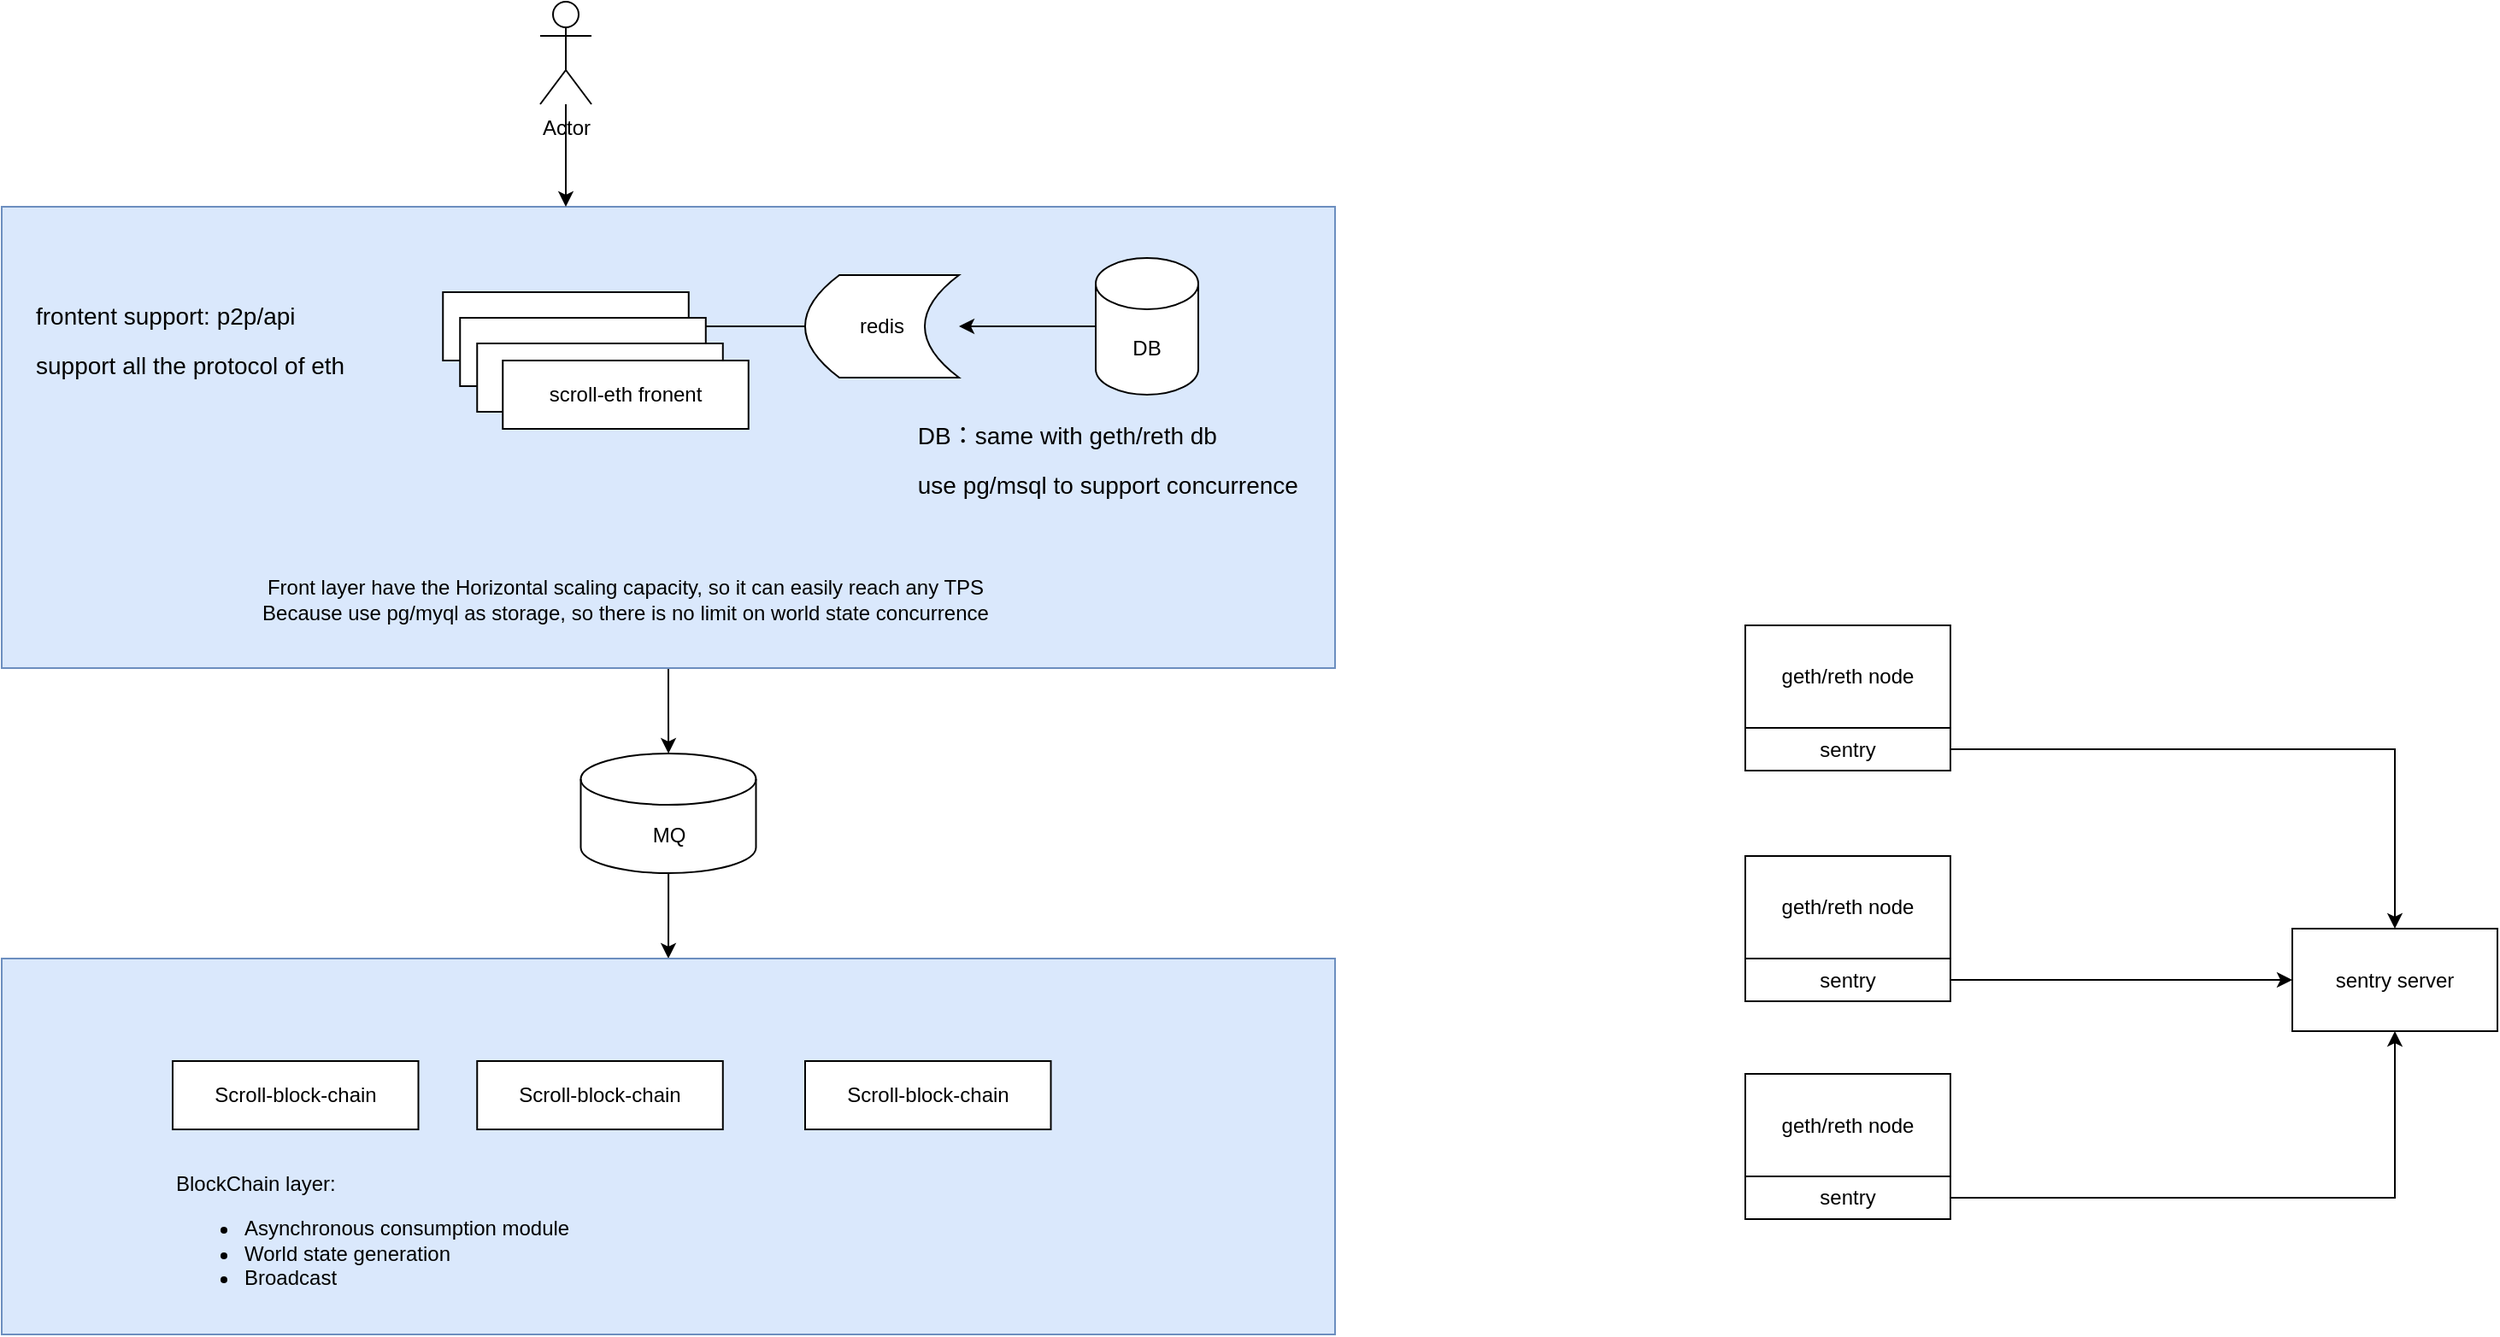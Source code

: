 <mxfile version="26.2.12">
  <diagram name="Page-1" id="jrc66KedYIz5Gp7OFV4F">
    <mxGraphModel dx="1428" dy="790" grid="1" gridSize="10" guides="1" tooltips="1" connect="1" arrows="1" fold="1" page="1" pageScale="1" pageWidth="827" pageHeight="1169" math="0" shadow="0">
      <root>
        <mxCell id="0" />
        <mxCell id="1" parent="0" />
        <mxCell id="CKIJ8i795fiiPhjMI_jK-25" style="edgeStyle=orthogonalEdgeStyle;rounded=0;orthogonalLoop=1;jettySize=auto;html=1;" parent="1" source="CKIJ8i795fiiPhjMI_jK-16" target="CKIJ8i795fiiPhjMI_jK-24" edge="1">
          <mxGeometry relative="1" as="geometry" />
        </mxCell>
        <mxCell id="CKIJ8i795fiiPhjMI_jK-16" value="" style="rounded=0;whiteSpace=wrap;html=1;fillColor=#dae8fc;strokeColor=#6c8ebf;" parent="1" vertex="1">
          <mxGeometry x="40" y="340" width="780" height="270" as="geometry" />
        </mxCell>
        <mxCell id="CKIJ8i795fiiPhjMI_jK-1" value="scroll-eth fronent" style="rounded=0;whiteSpace=wrap;html=1;" parent="1" vertex="1">
          <mxGeometry x="298.13" y="390" width="143.75" height="40" as="geometry" />
        </mxCell>
        <mxCell id="CKIJ8i795fiiPhjMI_jK-3" style="edgeStyle=orthogonalEdgeStyle;rounded=0;orthogonalLoop=1;jettySize=auto;html=1;" parent="1" source="CKIJ8i795fiiPhjMI_jK-2" edge="1">
          <mxGeometry relative="1" as="geometry">
            <mxPoint x="370" y="340" as="targetPoint" />
          </mxGeometry>
        </mxCell>
        <mxCell id="CKIJ8i795fiiPhjMI_jK-2" value="Actor" style="shape=umlActor;verticalLabelPosition=bottom;verticalAlign=top;html=1;outlineConnect=0;" parent="1" vertex="1">
          <mxGeometry x="355.01" y="220" width="30" height="60" as="geometry" />
        </mxCell>
        <mxCell id="CKIJ8i795fiiPhjMI_jK-15" style="edgeStyle=orthogonalEdgeStyle;rounded=0;orthogonalLoop=1;jettySize=auto;html=1;" parent="1" source="CKIJ8i795fiiPhjMI_jK-7" target="CKIJ8i795fiiPhjMI_jK-13" edge="1">
          <mxGeometry relative="1" as="geometry" />
        </mxCell>
        <mxCell id="CKIJ8i795fiiPhjMI_jK-7" value="DB" style="shape=cylinder3;whiteSpace=wrap;html=1;boundedLbl=1;backgroundOutline=1;size=15;" parent="1" vertex="1">
          <mxGeometry x="680" y="370" width="60" height="80" as="geometry" />
        </mxCell>
        <mxCell id="CKIJ8i795fiiPhjMI_jK-9" value="&lt;h1 style=&quot;margin-top: 0px;&quot;&gt;&lt;span style=&quot;font-weight: normal;&quot;&gt;&lt;font style=&quot;font-size: 14px;&quot;&gt;&amp;nbsp;DB：same with geth/reth db&lt;br&gt;&amp;nbsp;use pg/msql to support&amp;nbsp;concurrence&lt;/font&gt;&lt;/span&gt;&lt;/h1&gt;" style="text;html=1;whiteSpace=wrap;overflow=hidden;rounded=0;" parent="1" vertex="1">
          <mxGeometry x="570" y="450" width="240" height="90" as="geometry" />
        </mxCell>
        <mxCell id="CKIJ8i795fiiPhjMI_jK-10" value="&lt;h1 style=&quot;margin-top: 0px;&quot;&gt;&lt;span style=&quot;font-size: 14px; font-weight: 400;&quot;&gt;frontent support: p2p/api&lt;br&gt;support all the protocol of eth&lt;/span&gt;&lt;/h1&gt;" style="text;html=1;whiteSpace=wrap;overflow=hidden;rounded=0;" parent="1" vertex="1">
          <mxGeometry x="58.13" y="380" width="201.87" height="90" as="geometry" />
        </mxCell>
        <mxCell id="CKIJ8i795fiiPhjMI_jK-14" style="edgeStyle=orthogonalEdgeStyle;rounded=0;orthogonalLoop=1;jettySize=auto;html=1;entryX=1;entryY=0.5;entryDx=0;entryDy=0;" parent="1" source="CKIJ8i795fiiPhjMI_jK-13" target="CKIJ8i795fiiPhjMI_jK-1" edge="1">
          <mxGeometry relative="1" as="geometry" />
        </mxCell>
        <mxCell id="CKIJ8i795fiiPhjMI_jK-13" value="redis" style="shape=dataStorage;whiteSpace=wrap;html=1;fixedSize=1;" parent="1" vertex="1">
          <mxGeometry x="510" y="380" width="90" height="60" as="geometry" />
        </mxCell>
        <mxCell id="CKIJ8i795fiiPhjMI_jK-18" value="Front layer have the&amp;nbsp;Horizontal scaling capacity, so it can easily reach any TPS&lt;br&gt;Because use pg/myql as storage, so there is no limit on world state concurrence" style="text;html=1;align=center;verticalAlign=middle;whiteSpace=wrap;rounded=0;" parent="1" vertex="1">
          <mxGeometry x="160.01" y="555" width="490" height="30" as="geometry" />
        </mxCell>
        <mxCell id="CKIJ8i795fiiPhjMI_jK-19" value="scroll-eth fronent" style="rounded=0;whiteSpace=wrap;html=1;" parent="1" vertex="1">
          <mxGeometry x="308.13" y="405" width="143.75" height="40" as="geometry" />
        </mxCell>
        <mxCell id="CKIJ8i795fiiPhjMI_jK-20" value="scroll-eth fronent" style="rounded=0;whiteSpace=wrap;html=1;" parent="1" vertex="1">
          <mxGeometry x="318.13" y="420" width="143.75" height="40" as="geometry" />
        </mxCell>
        <mxCell id="CKIJ8i795fiiPhjMI_jK-21" value="scroll-eth fronent" style="rounded=0;whiteSpace=wrap;html=1;" parent="1" vertex="1">
          <mxGeometry x="333.13" y="430" width="143.75" height="40" as="geometry" />
        </mxCell>
        <mxCell id="CKIJ8i795fiiPhjMI_jK-29" style="edgeStyle=orthogonalEdgeStyle;rounded=0;orthogonalLoop=1;jettySize=auto;html=1;entryX=0.5;entryY=0;entryDx=0;entryDy=0;" parent="1" source="CKIJ8i795fiiPhjMI_jK-24" target="CKIJ8i795fiiPhjMI_jK-28" edge="1">
          <mxGeometry relative="1" as="geometry" />
        </mxCell>
        <mxCell id="CKIJ8i795fiiPhjMI_jK-24" value="MQ" style="shape=cylinder3;whiteSpace=wrap;html=1;boundedLbl=1;backgroundOutline=1;size=15;" parent="1" vertex="1">
          <mxGeometry x="378.75" y="660" width="102.5" height="70" as="geometry" />
        </mxCell>
        <mxCell id="CKIJ8i795fiiPhjMI_jK-28" value="" style="rounded=0;whiteSpace=wrap;html=1;fillColor=#dae8fc;strokeColor=#6c8ebf;" parent="1" vertex="1">
          <mxGeometry x="40" y="780" width="780" height="220" as="geometry" />
        </mxCell>
        <mxCell id="CKIJ8i795fiiPhjMI_jK-30" value="Scroll-block-chain" style="rounded=0;whiteSpace=wrap;html=1;" parent="1" vertex="1">
          <mxGeometry x="140" y="840" width="143.75" height="40" as="geometry" />
        </mxCell>
        <mxCell id="CKIJ8i795fiiPhjMI_jK-31" value="Scroll-block-chain" style="rounded=0;whiteSpace=wrap;html=1;" parent="1" vertex="1">
          <mxGeometry x="318.13" y="840" width="143.75" height="40" as="geometry" />
        </mxCell>
        <mxCell id="CKIJ8i795fiiPhjMI_jK-32" value="Scroll-block-chain" style="rounded=0;whiteSpace=wrap;html=1;" parent="1" vertex="1">
          <mxGeometry x="510" y="840" width="143.75" height="40" as="geometry" />
        </mxCell>
        <mxCell id="CKIJ8i795fiiPhjMI_jK-33" value="BlockChain layer:&amp;nbsp;&lt;div&gt;&lt;ul&gt;&lt;li&gt;Asynchronous consumption module&amp;nbsp;&lt;br&gt;&lt;/li&gt;&lt;li&gt;World state generation&lt;/li&gt;&lt;li&gt;Broadcast&lt;/li&gt;&lt;/ul&gt;&lt;/div&gt;" style="text;html=1;align=left;verticalAlign=middle;whiteSpace=wrap;rounded=0;" parent="1" vertex="1">
          <mxGeometry x="140" y="910" width="510" height="70" as="geometry" />
        </mxCell>
        <mxCell id="hY2N_dBEdKrHR9xJi046-1" value="geth/reth node" style="rounded=0;whiteSpace=wrap;html=1;" vertex="1" parent="1">
          <mxGeometry x="1060" y="585" width="120" height="60" as="geometry" />
        </mxCell>
        <mxCell id="hY2N_dBEdKrHR9xJi046-7" value="" style="edgeStyle=orthogonalEdgeStyle;rounded=0;orthogonalLoop=1;jettySize=auto;html=1;" edge="1" parent="1" source="hY2N_dBEdKrHR9xJi046-2" target="hY2N_dBEdKrHR9xJi046-6">
          <mxGeometry relative="1" as="geometry" />
        </mxCell>
        <mxCell id="hY2N_dBEdKrHR9xJi046-2" value="sentry" style="rounded=0;whiteSpace=wrap;html=1;" vertex="1" parent="1">
          <mxGeometry x="1060" y="645" width="120" height="25" as="geometry" />
        </mxCell>
        <mxCell id="hY2N_dBEdKrHR9xJi046-6" value="sentry server" style="whiteSpace=wrap;html=1;rounded=0;" vertex="1" parent="1">
          <mxGeometry x="1380" y="762.5" width="120" height="60" as="geometry" />
        </mxCell>
        <mxCell id="hY2N_dBEdKrHR9xJi046-8" value="geth/reth node" style="rounded=0;whiteSpace=wrap;html=1;" vertex="1" parent="1">
          <mxGeometry x="1060" y="720" width="120" height="60" as="geometry" />
        </mxCell>
        <mxCell id="hY2N_dBEdKrHR9xJi046-12" style="edgeStyle=orthogonalEdgeStyle;rounded=0;orthogonalLoop=1;jettySize=auto;html=1;" edge="1" parent="1" source="hY2N_dBEdKrHR9xJi046-9" target="hY2N_dBEdKrHR9xJi046-6">
          <mxGeometry relative="1" as="geometry">
            <mxPoint x="1390" y="650" as="targetPoint" />
          </mxGeometry>
        </mxCell>
        <mxCell id="hY2N_dBEdKrHR9xJi046-9" value="sentry" style="rounded=0;whiteSpace=wrap;html=1;" vertex="1" parent="1">
          <mxGeometry x="1060" y="780" width="120" height="25" as="geometry" />
        </mxCell>
        <mxCell id="hY2N_dBEdKrHR9xJi046-10" value="geth/reth node" style="rounded=0;whiteSpace=wrap;html=1;" vertex="1" parent="1">
          <mxGeometry x="1060" y="847.5" width="120" height="60" as="geometry" />
        </mxCell>
        <mxCell id="hY2N_dBEdKrHR9xJi046-13" style="edgeStyle=orthogonalEdgeStyle;rounded=0;orthogonalLoop=1;jettySize=auto;html=1;entryX=0.5;entryY=1;entryDx=0;entryDy=0;" edge="1" parent="1" source="hY2N_dBEdKrHR9xJi046-11" target="hY2N_dBEdKrHR9xJi046-6">
          <mxGeometry relative="1" as="geometry" />
        </mxCell>
        <mxCell id="hY2N_dBEdKrHR9xJi046-11" value="sentry" style="rounded=0;whiteSpace=wrap;html=1;" vertex="1" parent="1">
          <mxGeometry x="1060" y="907.5" width="120" height="25" as="geometry" />
        </mxCell>
      </root>
    </mxGraphModel>
  </diagram>
</mxfile>
